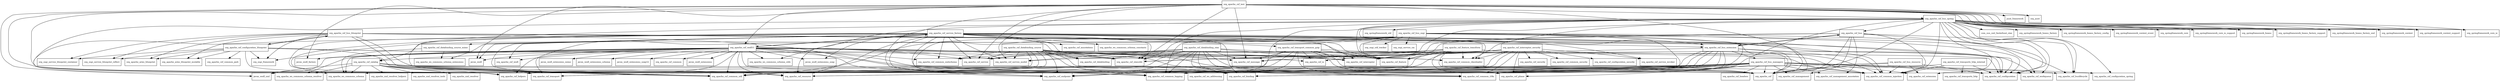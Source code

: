 digraph cxf_rt_core_2_7_11_redhat_3_package_dependencies {
  node [shape = box, fontsize=10.0];
  org_apache_cxf_bus -> org_apache_cxf;
  org_apache_cxf_bus -> org_apache_cxf_bus_extension;
  org_apache_cxf_bus -> org_apache_cxf_buslifecycle;
  org_apache_cxf_bus -> org_apache_cxf_common_injection;
  org_apache_cxf_bus -> org_apache_cxf_configuration;
  org_apache_cxf_bus -> org_apache_cxf_feature;
  org_apache_cxf_bus -> org_apache_cxf_interceptor;
  org_apache_cxf_bus -> org_apache_cxf_management;
  org_apache_cxf_bus -> org_apache_cxf_management_annotation;
  org_apache_cxf_bus_blueprint -> org_apache_aries_blueprint;
  org_apache_cxf_bus_blueprint -> org_apache_aries_blueprint_mutable;
  org_apache_cxf_bus_blueprint -> org_apache_cxf_bus_extension;
  org_apache_cxf_bus_blueprint -> org_apache_cxf_common_logging;
  org_apache_cxf_bus_blueprint -> org_apache_cxf_common_util;
  org_apache_cxf_bus_blueprint -> org_apache_cxf_configuration;
  org_apache_cxf_bus_blueprint -> org_apache_cxf_configuration_blueprint;
  org_apache_cxf_bus_blueprint -> org_apache_cxf_feature;
  org_apache_cxf_bus_blueprint -> org_apache_cxf_resource;
  org_apache_cxf_bus_blueprint -> org_apache_cxf_workqueue;
  org_apache_cxf_bus_blueprint -> org_osgi_framework;
  org_apache_cxf_bus_blueprint -> org_osgi_service_blueprint_container;
  org_apache_cxf_bus_blueprint -> org_osgi_service_blueprint_reflect;
  org_apache_cxf_bus_extension -> org_apache_cxf;
  org_apache_cxf_bus_extension -> org_apache_cxf_binding;
  org_apache_cxf_bus_extension -> org_apache_cxf_bus;
  org_apache_cxf_bus_extension -> org_apache_cxf_bus_managers;
  org_apache_cxf_bus_extension -> org_apache_cxf_common_i18n;
  org_apache_cxf_bus_extension -> org_apache_cxf_common_injection;
  org_apache_cxf_bus_extension -> org_apache_cxf_common_logging;
  org_apache_cxf_bus_extension -> org_apache_cxf_common_util;
  org_apache_cxf_bus_extension -> org_apache_cxf_configuration;
  org_apache_cxf_bus_extension -> org_apache_cxf_resource;
  org_apache_cxf_bus_extension -> org_apache_cxf_staxutils;
  org_apache_cxf_bus_extension -> org_apache_cxf_transport;
  org_apache_cxf_bus_managers -> org_apache_cxf;
  org_apache_cxf_bus_managers -> org_apache_cxf_binding;
  org_apache_cxf_bus_managers -> org_apache_cxf_buslifecycle;
  org_apache_cxf_bus_managers -> org_apache_cxf_common_i18n;
  org_apache_cxf_bus_managers -> org_apache_cxf_common_injection;
  org_apache_cxf_bus_managers -> org_apache_cxf_common_logging;
  org_apache_cxf_bus_managers -> org_apache_cxf_common_util;
  org_apache_cxf_bus_managers -> org_apache_cxf_configuration;
  org_apache_cxf_bus_managers -> org_apache_cxf_configuration_spring;
  org_apache_cxf_bus_managers -> org_apache_cxf_endpoint;
  org_apache_cxf_bus_managers -> org_apache_cxf_extension;
  org_apache_cxf_bus_managers -> org_apache_cxf_headers;
  org_apache_cxf_bus_managers -> org_apache_cxf_helpers;
  org_apache_cxf_bus_managers -> org_apache_cxf_management;
  org_apache_cxf_bus_managers -> org_apache_cxf_management_annotation;
  org_apache_cxf_bus_managers -> org_apache_cxf_phase;
  org_apache_cxf_bus_managers -> org_apache_cxf_transport;
  org_apache_cxf_bus_managers -> org_apache_cxf_workqueue;
  org_apache_cxf_bus_managers -> org_apache_cxf_ws_addressing;
  org_apache_cxf_bus_osgi -> org_apache_cxf;
  org_apache_cxf_bus_osgi -> org_apache_cxf_bus_extension;
  org_apache_cxf_bus_osgi -> org_apache_cxf_buslifecycle;
  org_apache_cxf_bus_osgi -> org_apache_cxf_common_i18n;
  org_apache_cxf_bus_osgi -> org_apache_cxf_common_logging;
  org_apache_cxf_bus_osgi -> org_apache_cxf_common_util;
  org_apache_cxf_bus_osgi -> org_apache_cxf_configuration;
  org_apache_cxf_bus_osgi -> org_apache_cxf_endpoint;
  org_apache_cxf_bus_osgi -> org_apache_cxf_feature;
  org_apache_cxf_bus_osgi -> org_apache_cxf_helpers;
  org_apache_cxf_bus_osgi -> org_apache_cxf_workqueue;
  org_apache_cxf_bus_osgi -> org_osgi_framework;
  org_apache_cxf_bus_osgi -> org_osgi_service_cm;
  org_apache_cxf_bus_osgi -> org_osgi_util_tracker;
  org_apache_cxf_bus_resource -> org_apache_cxf;
  org_apache_cxf_bus_resource -> org_apache_cxf_common_injection;
  org_apache_cxf_bus_resource -> org_apache_cxf_configuration;
  org_apache_cxf_bus_resource -> org_apache_cxf_extension;
  org_apache_cxf_bus_resource -> org_apache_cxf_resource;
  org_apache_cxf_bus_spring -> com_sun_xml_fastinfoset_stax;
  org_apache_cxf_bus_spring -> org_apache_cxf;
  org_apache_cxf_bus_spring -> org_apache_cxf_bus;
  org_apache_cxf_bus_spring -> org_apache_cxf_bus_extension;
  org_apache_cxf_bus_spring -> org_apache_cxf_buslifecycle;
  org_apache_cxf_bus_spring -> org_apache_cxf_common_classloader;
  org_apache_cxf_bus_spring -> org_apache_cxf_common_i18n;
  org_apache_cxf_bus_spring -> org_apache_cxf_common_injection;
  org_apache_cxf_bus_spring -> org_apache_cxf_common_logging;
  org_apache_cxf_bus_spring -> org_apache_cxf_common_util;
  org_apache_cxf_bus_spring -> org_apache_cxf_configuration;
  org_apache_cxf_bus_spring -> org_apache_cxf_configuration_spring;
  org_apache_cxf_bus_spring -> org_apache_cxf_extension;
  org_apache_cxf_bus_spring -> org_apache_cxf_feature;
  org_apache_cxf_bus_spring -> org_apache_cxf_helpers;
  org_apache_cxf_bus_spring -> org_apache_cxf_interceptor;
  org_apache_cxf_bus_spring -> org_apache_cxf_resource;
  org_apache_cxf_bus_spring -> org_apache_cxf_staxutils;
  org_apache_cxf_bus_spring -> org_apache_cxf_workqueue;
  org_apache_cxf_bus_spring -> org_springframework_beans;
  org_apache_cxf_bus_spring -> org_springframework_beans_factory;
  org_apache_cxf_bus_spring -> org_springframework_beans_factory_config;
  org_apache_cxf_bus_spring -> org_springframework_beans_factory_support;
  org_apache_cxf_bus_spring -> org_springframework_beans_factory_xml;
  org_apache_cxf_bus_spring -> org_springframework_context;
  org_apache_cxf_bus_spring -> org_springframework_context_event;
  org_apache_cxf_bus_spring -> org_springframework_context_support;
  org_apache_cxf_bus_spring -> org_springframework_core;
  org_apache_cxf_bus_spring -> org_springframework_core_io;
  org_apache_cxf_bus_spring -> org_springframework_core_io_support;
  org_apache_cxf_bus_spring -> org_springframework_util;
  org_apache_cxf_catalog -> javax_wsdl_xml;
  org_apache_cxf_catalog -> org_apache_cxf;
  org_apache_cxf_catalog -> org_apache_cxf_common_injection;
  org_apache_cxf_catalog -> org_apache_cxf_common_logging;
  org_apache_cxf_catalog -> org_apache_cxf_common_util;
  org_apache_cxf_catalog -> org_apache_cxf_helpers;
  org_apache_cxf_catalog -> org_apache_cxf_resource;
  org_apache_cxf_catalog -> org_apache_cxf_transport;
  org_apache_cxf_catalog -> org_apache_ws_commons_schema;
  org_apache_cxf_catalog -> org_apache_ws_commons_schema_resolver;
  org_apache_cxf_catalog -> org_apache_xml_resolver;
  org_apache_cxf_catalog -> org_apache_xml_resolver_helpers;
  org_apache_cxf_catalog -> org_apache_xml_resolver_tools;
  org_apache_cxf_configuration_blueprint -> org_apache_aries_blueprint;
  org_apache_cxf_configuration_blueprint -> org_apache_aries_blueprint_mutable;
  org_apache_cxf_configuration_blueprint -> org_apache_cxf_bus_blueprint;
  org_apache_cxf_configuration_blueprint -> org_apache_cxf_common_jaxb;
  org_apache_cxf_configuration_blueprint -> org_apache_cxf_common_util;
  org_apache_cxf_configuration_blueprint -> org_apache_cxf_helpers;
  org_apache_cxf_configuration_blueprint -> org_apache_cxf_interceptor;
  org_apache_cxf_configuration_blueprint -> org_apache_cxf_staxutils;
  org_apache_cxf_configuration_blueprint -> org_osgi_framework;
  org_apache_cxf_configuration_blueprint -> org_osgi_service_blueprint_container;
  org_apache_cxf_configuration_blueprint -> org_osgi_service_blueprint_reflect;
  org_apache_cxf_databinding_source -> org_apache_cxf;
  org_apache_cxf_databinding_source -> org_apache_cxf_common_classloader;
  org_apache_cxf_databinding_source -> org_apache_cxf_common_i18n;
  org_apache_cxf_databinding_source -> org_apache_cxf_common_logging;
  org_apache_cxf_databinding_source -> org_apache_cxf_common_util;
  org_apache_cxf_databinding_source -> org_apache_cxf_common_xmlschema;
  org_apache_cxf_databinding_source -> org_apache_cxf_databinding;
  org_apache_cxf_databinding_source -> org_apache_cxf_endpoint;
  org_apache_cxf_databinding_source -> org_apache_cxf_helpers;
  org_apache_cxf_databinding_source -> org_apache_cxf_interceptor;
  org_apache_cxf_databinding_source -> org_apache_cxf_io;
  org_apache_cxf_databinding_source -> org_apache_cxf_message;
  org_apache_cxf_databinding_source -> org_apache_cxf_service;
  org_apache_cxf_databinding_source -> org_apache_cxf_service_model;
  org_apache_cxf_databinding_source -> org_apache_cxf_staxutils;
  org_apache_cxf_databinding_source -> org_apache_ws_commons_schema;
  org_apache_cxf_databinding_source_mime -> org_apache_ws_commons_schema;
  org_apache_cxf_databinding_source_mime -> org_apache_ws_commons_schema_extensions;
  org_apache_cxf_databinding_stax -> org_apache_cxf;
  org_apache_cxf_databinding_stax -> org_apache_cxf_binding;
  org_apache_cxf_databinding_stax -> org_apache_cxf_common_i18n;
  org_apache_cxf_databinding_stax -> org_apache_cxf_common_logging;
  org_apache_cxf_databinding_stax -> org_apache_cxf_common_xmlschema;
  org_apache_cxf_databinding_stax -> org_apache_cxf_databinding;
  org_apache_cxf_databinding_stax -> org_apache_cxf_endpoint;
  org_apache_cxf_databinding_stax -> org_apache_cxf_feature;
  org_apache_cxf_databinding_stax -> org_apache_cxf_interceptor;
  org_apache_cxf_databinding_stax -> org_apache_cxf_message;
  org_apache_cxf_databinding_stax -> org_apache_cxf_phase;
  org_apache_cxf_databinding_stax -> org_apache_cxf_service;
  org_apache_cxf_databinding_stax -> org_apache_cxf_service_model;
  org_apache_cxf_databinding_stax -> org_apache_cxf_staxutils;
  org_apache_cxf_databinding_stax -> org_apache_ws_commons_schema;
  org_apache_cxf_feature_transform -> org_apache_cxf;
  org_apache_cxf_feature_transform -> org_apache_cxf_common_classloader;
  org_apache_cxf_feature_transform -> org_apache_cxf_common_injection;
  org_apache_cxf_feature_transform -> org_apache_cxf_common_logging;
  org_apache_cxf_feature_transform -> org_apache_cxf_feature;
  org_apache_cxf_feature_transform -> org_apache_cxf_helpers;
  org_apache_cxf_feature_transform -> org_apache_cxf_interceptor;
  org_apache_cxf_feature_transform -> org_apache_cxf_io;
  org_apache_cxf_feature_transform -> org_apache_cxf_message;
  org_apache_cxf_feature_transform -> org_apache_cxf_phase;
  org_apache_cxf_feature_transform -> org_apache_cxf_staxutils;
  org_apache_cxf_interceptor_security -> org_apache_cxf_common_classloader;
  org_apache_cxf_interceptor_security -> org_apache_cxf_common_i18n;
  org_apache_cxf_interceptor_security -> org_apache_cxf_common_logging;
  org_apache_cxf_interceptor_security -> org_apache_cxf_common_security;
  org_apache_cxf_interceptor_security -> org_apache_cxf_common_util;
  org_apache_cxf_interceptor_security -> org_apache_cxf_configuration_security;
  org_apache_cxf_interceptor_security -> org_apache_cxf_interceptor;
  org_apache_cxf_interceptor_security -> org_apache_cxf_message;
  org_apache_cxf_interceptor_security -> org_apache_cxf_phase;
  org_apache_cxf_interceptor_security -> org_apache_cxf_security;
  org_apache_cxf_interceptor_security -> org_apache_cxf_service;
  org_apache_cxf_interceptor_security -> org_apache_cxf_service_invoker;
  org_apache_cxf_interceptor_security -> org_apache_cxf_service_model;
  org_apache_cxf_interceptor_security -> org_apache_cxf_staxutils;
  org_apache_cxf_service_factory -> javax_wsdl;
  org_apache_cxf_service_factory -> javax_wsdl_extensions_soap;
  org_apache_cxf_service_factory -> org_apache_cxf;
  org_apache_cxf_service_factory -> org_apache_cxf_annotations;
  org_apache_cxf_service_factory -> org_apache_cxf_binding;
  org_apache_cxf_service_factory -> org_apache_cxf_catalog;
  org_apache_cxf_service_factory -> org_apache_cxf_common_classloader;
  org_apache_cxf_service_factory -> org_apache_cxf_common_i18n;
  org_apache_cxf_service_factory -> org_apache_cxf_common_injection;
  org_apache_cxf_service_factory -> org_apache_cxf_common_logging;
  org_apache_cxf_service_factory -> org_apache_cxf_common_util;
  org_apache_cxf_service_factory -> org_apache_cxf_common_xmlschema;
  org_apache_cxf_service_factory -> org_apache_cxf_configuration;
  org_apache_cxf_service_factory -> org_apache_cxf_databinding;
  org_apache_cxf_service_factory -> org_apache_cxf_databinding_source_mime;
  org_apache_cxf_service_factory -> org_apache_cxf_endpoint;
  org_apache_cxf_service_factory -> org_apache_cxf_feature;
  org_apache_cxf_service_factory -> org_apache_cxf_helpers;
  org_apache_cxf_service_factory -> org_apache_cxf_interceptor;
  org_apache_cxf_service_factory -> org_apache_cxf_message;
  org_apache_cxf_service_factory -> org_apache_cxf_resource;
  org_apache_cxf_service_factory -> org_apache_cxf_service;
  org_apache_cxf_service_factory -> org_apache_cxf_service_invoker;
  org_apache_cxf_service_factory -> org_apache_cxf_service_model;
  org_apache_cxf_service_factory -> org_apache_cxf_staxutils;
  org_apache_cxf_service_factory -> org_apache_cxf_transport_common_gzip;
  org_apache_cxf_service_factory -> org_apache_cxf_wsdl;
  org_apache_cxf_service_factory -> org_apache_cxf_wsdl11;
  org_apache_cxf_service_factory -> org_apache_ws_commons_schema;
  org_apache_cxf_service_factory -> org_apache_ws_commons_schema_constants;
  org_apache_cxf_service_factory -> org_apache_ws_commons_schema_extensions;
  org_apache_cxf_service_factory -> org_apache_ws_commons_schema_resolver;
  org_apache_cxf_service_factory -> org_apache_ws_commons_schema_utils;
  org_apache_cxf_test -> javax_wsdl;
  org_apache_cxf_test -> javax_wsdl_factory;
  org_apache_cxf_test -> javax_wsdl_xml;
  org_apache_cxf_test -> junit_framework;
  org_apache_cxf_test -> org_apache_cxf;
  org_apache_cxf_test -> org_apache_cxf_bus_spring;
  org_apache_cxf_test -> org_apache_cxf_endpoint;
  org_apache_cxf_test -> org_apache_cxf_helpers;
  org_apache_cxf_test -> org_apache_cxf_message;
  org_apache_cxf_test -> org_apache_cxf_service;
  org_apache_cxf_test -> org_apache_cxf_service_model;
  org_apache_cxf_test -> org_apache_cxf_staxutils;
  org_apache_cxf_test -> org_apache_cxf_transport;
  org_apache_cxf_test -> org_apache_cxf_wsdl11;
  org_apache_cxf_test -> org_junit;
  org_apache_cxf_test -> org_springframework_beans;
  org_apache_cxf_test -> org_springframework_beans_factory_support;
  org_apache_cxf_test -> org_springframework_beans_factory_xml;
  org_apache_cxf_test -> org_springframework_context;
  org_apache_cxf_test -> org_springframework_context_support;
  org_apache_cxf_test -> org_springframework_core_io;
  org_apache_cxf_transport_common_gzip -> org_apache_cxf;
  org_apache_cxf_transport_common_gzip -> org_apache_cxf_common_i18n;
  org_apache_cxf_transport_common_gzip -> org_apache_cxf_common_injection;
  org_apache_cxf_transport_common_gzip -> org_apache_cxf_common_logging;
  org_apache_cxf_transport_common_gzip -> org_apache_cxf_endpoint;
  org_apache_cxf_transport_common_gzip -> org_apache_cxf_feature;
  org_apache_cxf_transport_common_gzip -> org_apache_cxf_helpers;
  org_apache_cxf_transport_common_gzip -> org_apache_cxf_interceptor;
  org_apache_cxf_transport_common_gzip -> org_apache_cxf_io;
  org_apache_cxf_transport_common_gzip -> org_apache_cxf_message;
  org_apache_cxf_transport_common_gzip -> org_apache_cxf_phase;
  org_apache_cxf_transports_http_internal -> org_apache_cxf;
  org_apache_cxf_transports_http_internal -> org_apache_cxf_common_injection;
  org_apache_cxf_transports_http_internal -> org_apache_cxf_configuration;
  org_apache_cxf_transports_http_internal -> org_apache_cxf_transports_http;
  org_apache_cxf_wsdl11 -> javax_wsdl;
  org_apache_cxf_wsdl11 -> javax_wsdl_extensions;
  org_apache_cxf_wsdl11 -> javax_wsdl_extensions_mime;
  org_apache_cxf_wsdl11 -> javax_wsdl_extensions_schema;
  org_apache_cxf_wsdl11 -> javax_wsdl_extensions_soap;
  org_apache_cxf_wsdl11 -> javax_wsdl_extensions_soap12;
  org_apache_cxf_wsdl11 -> javax_wsdl_factory;
  org_apache_cxf_wsdl11 -> javax_wsdl_xml;
  org_apache_cxf_wsdl11 -> org_apache_cxf;
  org_apache_cxf_wsdl11 -> org_apache_cxf_binding;
  org_apache_cxf_wsdl11 -> org_apache_cxf_catalog;
  org_apache_cxf_wsdl11 -> org_apache_cxf_common;
  org_apache_cxf_wsdl11 -> org_apache_cxf_common_classloader;
  org_apache_cxf_wsdl11 -> org_apache_cxf_common_i18n;
  org_apache_cxf_wsdl11 -> org_apache_cxf_common_injection;
  org_apache_cxf_wsdl11 -> org_apache_cxf_common_logging;
  org_apache_cxf_wsdl11 -> org_apache_cxf_common_util;
  org_apache_cxf_wsdl11 -> org_apache_cxf_common_xmlschema;
  org_apache_cxf_wsdl11 -> org_apache_cxf_configuration;
  org_apache_cxf_wsdl11 -> org_apache_cxf_helpers;
  org_apache_cxf_wsdl11 -> org_apache_cxf_resource;
  org_apache_cxf_wsdl11 -> org_apache_cxf_service;
  org_apache_cxf_wsdl11 -> org_apache_cxf_service_factory;
  org_apache_cxf_wsdl11 -> org_apache_cxf_service_model;
  org_apache_cxf_wsdl11 -> org_apache_cxf_staxutils;
  org_apache_cxf_wsdl11 -> org_apache_cxf_transport;
  org_apache_cxf_wsdl11 -> org_apache_cxf_ws_addressing;
  org_apache_cxf_wsdl11 -> org_apache_cxf_wsdl;
  org_apache_cxf_wsdl11 -> org_apache_ws_commons_schema;
  org_apache_cxf_wsdl11 -> org_apache_ws_commons_schema_resolver;
  org_apache_cxf_wsdl11 -> org_apache_ws_commons_schema_utils;
}
